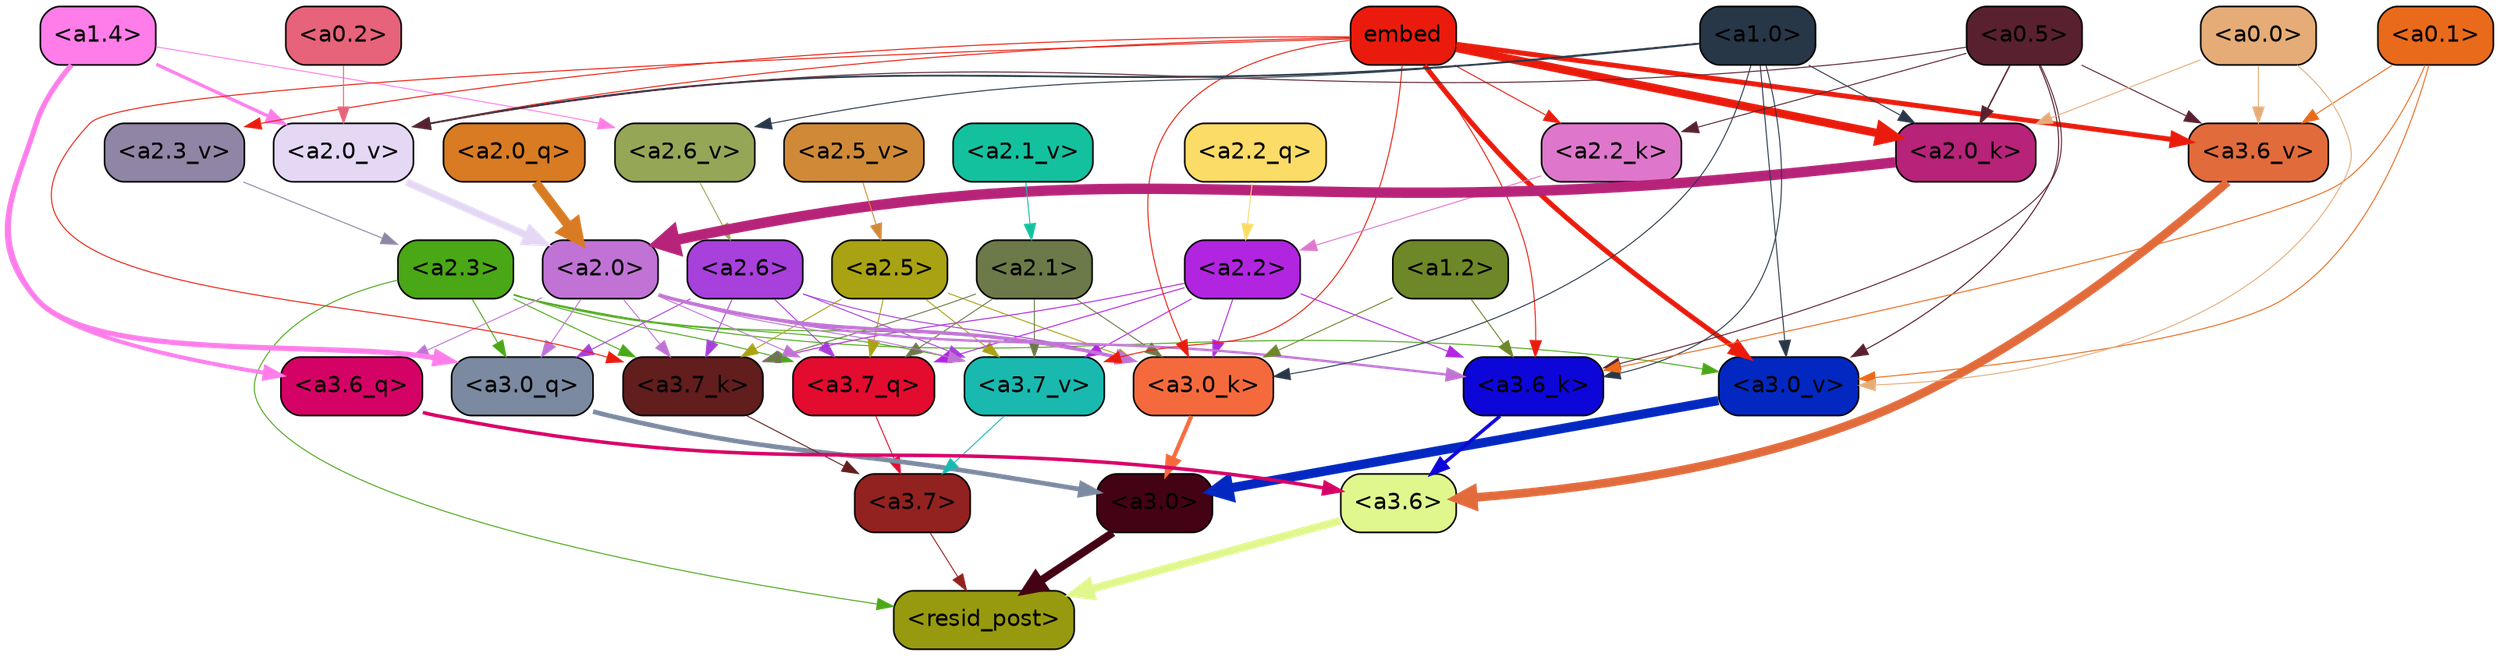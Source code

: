 strict digraph "" {
	graph [bgcolor=transparent,
		layout=dot,
		overlap=false,
		splines=true
	];
	"<a3.7>"	[color=black,
		fillcolor="#922220",
		fontname=Helvetica,
		shape=box,
		style="filled, rounded"];
	"<resid_post>"	[color=black,
		fillcolor="#979a0e",
		fontname=Helvetica,
		shape=box,
		style="filled, rounded"];
	"<a3.7>" -> "<resid_post>"	[color="#922220",
		penwidth=0.6];
	"<a3.6>"	[color=black,
		fillcolor="#dff78d",
		fontname=Helvetica,
		shape=box,
		style="filled, rounded"];
	"<a3.6>" -> "<resid_post>"	[color="#dff78d",
		penwidth=4.7534414529800415];
	"<a3.0>"	[color=black,
		fillcolor="#440314",
		fontname=Helvetica,
		shape=box,
		style="filled, rounded"];
	"<a3.0>" -> "<resid_post>"	[color="#440314",
		penwidth=4.898576855659485];
	"<a2.3>"	[color=black,
		fillcolor="#4aa716",
		fontname=Helvetica,
		shape=box,
		style="filled, rounded"];
	"<a2.3>" -> "<resid_post>"	[color="#4aa716",
		penwidth=0.6];
	"<a3.7_q>"	[color=black,
		fillcolor="#e30b2e",
		fontname=Helvetica,
		shape=box,
		style="filled, rounded"];
	"<a2.3>" -> "<a3.7_q>"	[color="#4aa716",
		penwidth=0.6];
	"<a3.0_q>"	[color=black,
		fillcolor="#7b8aa1",
		fontname=Helvetica,
		shape=box,
		style="filled, rounded"];
	"<a2.3>" -> "<a3.0_q>"	[color="#4aa716",
		penwidth=0.6];
	"<a3.7_k>"	[color=black,
		fillcolor="#621d1d",
		fontname=Helvetica,
		shape=box,
		style="filled, rounded"];
	"<a2.3>" -> "<a3.7_k>"	[color="#4aa716",
		penwidth=0.6];
	"<a3.0_k>"	[color=black,
		fillcolor="#f56a3d",
		fontname=Helvetica,
		shape=box,
		style="filled, rounded"];
	"<a2.3>" -> "<a3.0_k>"	[color="#4aa716",
		penwidth=0.6];
	"<a3.7_v>"	[color=black,
		fillcolor="#19b9b0",
		fontname=Helvetica,
		shape=box,
		style="filled, rounded"];
	"<a2.3>" -> "<a3.7_v>"	[color="#4aa716",
		penwidth=0.6];
	"<a3.0_v>"	[color=black,
		fillcolor="#0228c1",
		fontname=Helvetica,
		shape=box,
		style="filled, rounded"];
	"<a2.3>" -> "<a3.0_v>"	[color="#4aa716",
		penwidth=0.6];
	"<a3.7_q>" -> "<a3.7>"	[color="#e30b2e",
		penwidth=0.6];
	"<a3.6_q>"	[color=black,
		fillcolor="#d50265",
		fontname=Helvetica,
		shape=box,
		style="filled, rounded"];
	"<a3.6_q>" -> "<a3.6>"	[color="#d50265",
		penwidth=2.160832464694977];
	"<a3.0_q>" -> "<a3.0>"	[color="#7b8aa1",
		penwidth=2.870753765106201];
	"<a3.7_k>" -> "<a3.7>"	[color="#621d1d",
		penwidth=0.6];
	"<a3.6_k>"	[color=black,
		fillcolor="#0d06d9",
		fontname=Helvetica,
		shape=box,
		style="filled, rounded"];
	"<a3.6_k>" -> "<a3.6>"	[color="#0d06d9",
		penwidth=2.13908451795578];
	"<a3.0_k>" -> "<a3.0>"	[color="#f56a3d",
		penwidth=2.520303964614868];
	"<a3.7_v>" -> "<a3.7>"	[color="#19b9b0",
		penwidth=0.6];
	"<a3.6_v>"	[color=black,
		fillcolor="#e26b3c",
		fontname=Helvetica,
		shape=box,
		style="filled, rounded"];
	"<a3.6_v>" -> "<a3.6>"	[color="#e26b3c",
		penwidth=5.297133803367615];
	"<a3.0_v>" -> "<a3.0>"	[color="#0228c1",
		penwidth=5.680712580680847];
	"<a2.6>"	[color=black,
		fillcolor="#a840dc",
		fontname=Helvetica,
		shape=box,
		style="filled, rounded"];
	"<a2.6>" -> "<a3.7_q>"	[color="#a840dc",
		penwidth=0.6];
	"<a2.6>" -> "<a3.0_q>"	[color="#a840dc",
		penwidth=0.6];
	"<a2.6>" -> "<a3.7_k>"	[color="#a840dc",
		penwidth=0.6];
	"<a2.6>" -> "<a3.0_k>"	[color="#a840dc",
		penwidth=0.6];
	"<a2.6>" -> "<a3.7_v>"	[color="#a840dc",
		penwidth=0.6];
	"<a2.5>"	[color=black,
		fillcolor="#a9a213",
		fontname=Helvetica,
		shape=box,
		style="filled, rounded"];
	"<a2.5>" -> "<a3.7_q>"	[color="#a9a213",
		penwidth=0.6];
	"<a2.5>" -> "<a3.7_k>"	[color="#a9a213",
		penwidth=0.6];
	"<a2.5>" -> "<a3.0_k>"	[color="#a9a213",
		penwidth=0.6];
	"<a2.5>" -> "<a3.7_v>"	[color="#a9a213",
		penwidth=0.6];
	"<a2.2>"	[color=black,
		fillcolor="#b125e0",
		fontname=Helvetica,
		shape=box,
		style="filled, rounded"];
	"<a2.2>" -> "<a3.7_q>"	[color="#b125e0",
		penwidth=0.6];
	"<a2.2>" -> "<a3.7_k>"	[color="#b125e0",
		penwidth=0.6];
	"<a2.2>" -> "<a3.6_k>"	[color="#b125e0",
		penwidth=0.6];
	"<a2.2>" -> "<a3.0_k>"	[color="#b125e0",
		penwidth=0.6];
	"<a2.2>" -> "<a3.7_v>"	[color="#b125e0",
		penwidth=0.6];
	"<a2.1>"	[color=black,
		fillcolor="#6c7948",
		fontname=Helvetica,
		shape=box,
		style="filled, rounded"];
	"<a2.1>" -> "<a3.7_q>"	[color="#6c7948",
		penwidth=0.6];
	"<a2.1>" -> "<a3.7_k>"	[color="#6c7948",
		penwidth=0.6];
	"<a2.1>" -> "<a3.0_k>"	[color="#6c7948",
		penwidth=0.6];
	"<a2.1>" -> "<a3.7_v>"	[color="#6c7948",
		penwidth=0.6];
	"<a2.0>"	[color=black,
		fillcolor="#c073d4",
		fontname=Helvetica,
		shape=box,
		style="filled, rounded"];
	"<a2.0>" -> "<a3.7_q>"	[color="#c073d4",
		penwidth=0.6];
	"<a2.0>" -> "<a3.6_q>"	[color="#c073d4",
		penwidth=0.6];
	"<a2.0>" -> "<a3.0_q>"	[color="#c073d4",
		penwidth=0.6];
	"<a2.0>" -> "<a3.7_k>"	[color="#c073d4",
		penwidth=0.6];
	"<a2.0>" -> "<a3.6_k>"	[color="#c073d4",
		penwidth=1.4855384826660156];
	"<a2.0>" -> "<a3.0_k>"	[color="#c073d4",
		penwidth=2.142689883708954];
	"<a2.0>" -> "<a3.7_v>"	[color="#c073d4",
		penwidth=0.6];
	"<a1.4>"	[color=black,
		fillcolor="#fe7de9",
		fontname=Helvetica,
		shape=box,
		style="filled, rounded"];
	"<a1.4>" -> "<a3.6_q>"	[color="#fe7de9",
		penwidth=2.4767253398895264];
	"<a1.4>" -> "<a3.0_q>"	[color="#fe7de9",
		penwidth=3.192750334739685];
	"<a2.6_v>"	[color=black,
		fillcolor="#96a657",
		fontname=Helvetica,
		shape=box,
		style="filled, rounded"];
	"<a1.4>" -> "<a2.6_v>"	[color="#fe7de9",
		penwidth=0.6];
	"<a2.0_v>"	[color=black,
		fillcolor="#e4d8f5",
		fontname=Helvetica,
		shape=box,
		style="filled, rounded"];
	"<a1.4>" -> "<a2.0_v>"	[color="#fe7de9",
		penwidth=2.0349366441369057];
	embed	[color=black,
		fillcolor="#ea1b0c",
		fontname=Helvetica,
		shape=box,
		style="filled, rounded"];
	embed -> "<a3.7_k>"	[color="#ea1b0c",
		penwidth=0.6];
	embed -> "<a3.6_k>"	[color="#ea1b0c",
		penwidth=0.6];
	embed -> "<a3.0_k>"	[color="#ea1b0c",
		penwidth=0.6015868484973907];
	embed -> "<a3.7_v>"	[color="#ea1b0c",
		penwidth=0.6];
	embed -> "<a3.6_v>"	[color="#ea1b0c",
		penwidth=3.067279100418091];
	embed -> "<a3.0_v>"	[color="#ea1b0c",
		penwidth=3.0891895294189453];
	"<a2.2_k>"	[color=black,
		fillcolor="#de77cc",
		fontname=Helvetica,
		shape=box,
		style="filled, rounded"];
	embed -> "<a2.2_k>"	[color="#ea1b0c",
		penwidth=0.6];
	"<a2.0_k>"	[color=black,
		fillcolor="#b62378",
		fontname=Helvetica,
		shape=box,
		style="filled, rounded"];
	embed -> "<a2.0_k>"	[color="#ea1b0c",
		penwidth=5.09069561958313];
	"<a2.3_v>"	[color=black,
		fillcolor="#9085a5",
		fontname=Helvetica,
		shape=box,
		style="filled, rounded"];
	embed -> "<a2.3_v>"	[color="#ea1b0c",
		penwidth=0.6];
	embed -> "<a2.0_v>"	[color="#ea1b0c",
		penwidth=0.6];
	"<a1.2>"	[color=black,
		fillcolor="#6d8729",
		fontname=Helvetica,
		shape=box,
		style="filled, rounded"];
	"<a1.2>" -> "<a3.6_k>"	[color="#6d8729",
		penwidth=0.6];
	"<a1.2>" -> "<a3.0_k>"	[color="#6d8729",
		penwidth=0.6];
	"<a1.0>"	[color=black,
		fillcolor="#273748",
		fontname=Helvetica,
		shape=box,
		style="filled, rounded"];
	"<a1.0>" -> "<a3.6_k>"	[color="#273748",
		penwidth=0.6];
	"<a1.0>" -> "<a3.0_k>"	[color="#273748",
		penwidth=0.6];
	"<a1.0>" -> "<a3.0_v>"	[color="#273748",
		penwidth=0.6];
	"<a1.0>" -> "<a2.0_k>"	[color="#273748",
		penwidth=0.6];
	"<a1.0>" -> "<a2.6_v>"	[color="#273748",
		penwidth=0.6];
	"<a1.0>" -> "<a2.0_v>"	[color="#273748",
		penwidth=1.1342760920524597];
	"<a0.5>"	[color=black,
		fillcolor="#59212f",
		fontname=Helvetica,
		shape=box,
		style="filled, rounded"];
	"<a0.5>" -> "<a3.6_k>"	[color="#59212f",
		penwidth=0.6];
	"<a0.5>" -> "<a3.6_v>"	[color="#59212f",
		penwidth=0.6];
	"<a0.5>" -> "<a3.0_v>"	[color="#59212f",
		penwidth=0.6549575447570533];
	"<a0.5>" -> "<a2.2_k>"	[color="#59212f",
		penwidth=0.6];
	"<a0.5>" -> "<a2.0_k>"	[color="#59212f",
		penwidth=0.8980485796928406];
	"<a0.5>" -> "<a2.0_v>"	[color="#59212f",
		penwidth=0.6];
	"<a0.1>"	[color=black,
		fillcolor="#ea6a1b",
		fontname=Helvetica,
		shape=box,
		style="filled, rounded"];
	"<a0.1>" -> "<a3.6_k>"	[color="#ea6a1b",
		penwidth=0.6];
	"<a0.1>" -> "<a3.6_v>"	[color="#ea6a1b",
		penwidth=0.6];
	"<a0.1>" -> "<a3.0_v>"	[color="#ea6a1b",
		penwidth=0.6];
	"<a0.0>"	[color=black,
		fillcolor="#e5ac77",
		fontname=Helvetica,
		shape=box,
		style="filled, rounded"];
	"<a0.0>" -> "<a3.6_v>"	[color="#e5ac77",
		penwidth=0.6];
	"<a0.0>" -> "<a3.0_v>"	[color="#e5ac77",
		penwidth=0.6];
	"<a0.0>" -> "<a2.0_k>"	[color="#e5ac77",
		penwidth=0.6];
	"<a2.2_q>"	[color=black,
		fillcolor="#fbdc66",
		fontname=Helvetica,
		shape=box,
		style="filled, rounded"];
	"<a2.2_q>" -> "<a2.2>"	[color="#fbdc66",
		penwidth=0.6];
	"<a2.0_q>"	[color=black,
		fillcolor="#d87b22",
		fontname=Helvetica,
		shape=box,
		style="filled, rounded"];
	"<a2.0_q>" -> "<a2.0>"	[color="#d87b22",
		penwidth=5.653985500335693];
	"<a2.2_k>" -> "<a2.2>"	[color="#de77cc",
		penwidth=0.6];
	"<a2.0_k>" -> "<a2.0>"	[color="#b62378",
		penwidth=6.397904872894287];
	"<a2.6_v>" -> "<a2.6>"	[color="#96a657",
		penwidth=0.6];
	"<a2.5_v>"	[color=black,
		fillcolor="#d08a37",
		fontname=Helvetica,
		shape=box,
		style="filled, rounded"];
	"<a2.5_v>" -> "<a2.5>"	[color="#d08a37",
		penwidth=0.6];
	"<a2.3_v>" -> "<a2.3>"	[color="#9085a5",
		penwidth=0.6];
	"<a2.1_v>"	[color=black,
		fillcolor="#14c19f",
		fontname=Helvetica,
		shape=box,
		style="filled, rounded"];
	"<a2.1_v>" -> "<a2.1>"	[color="#14c19f",
		penwidth=0.6];
	"<a2.0_v>" -> "<a2.0>"	[color="#e4d8f5",
		penwidth=4.48047137260437];
	"<a0.2>"	[color=black,
		fillcolor="#e66379",
		fontname=Helvetica,
		shape=box,
		style="filled, rounded"];
	"<a0.2>" -> "<a2.0_v>"	[color="#e66379",
		penwidth=0.6];
}
